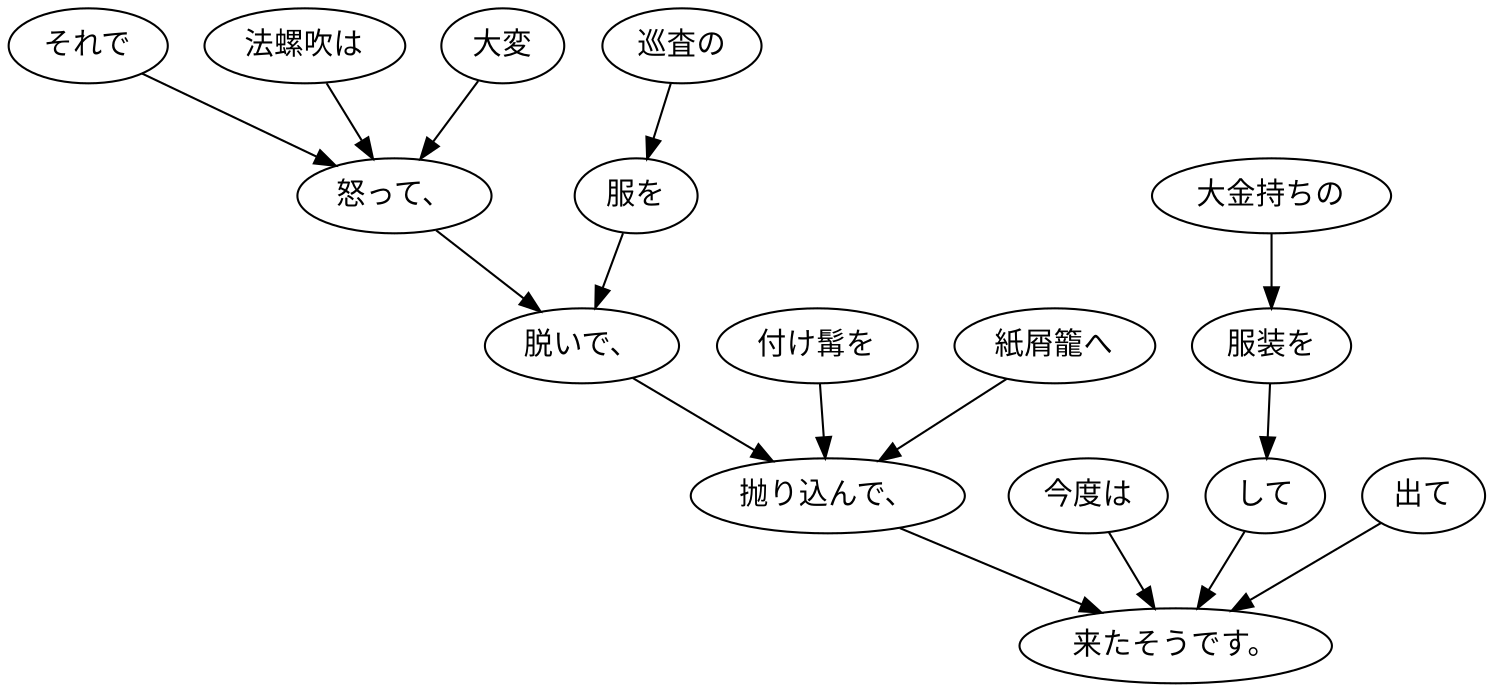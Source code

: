 digraph graph6865 {
	node0 [label="それで"];
	node1 [label="法螺吹は"];
	node2 [label="大変"];
	node3 [label="怒って、"];
	node4 [label="巡査の"];
	node5 [label="服を"];
	node6 [label="脱いで、"];
	node7 [label="付け髯を"];
	node8 [label="紙屑籠へ"];
	node9 [label="抛り込んで、"];
	node10 [label="今度は"];
	node11 [label="大金持ちの"];
	node12 [label="服装を"];
	node13 [label="して"];
	node14 [label="出て"];
	node15 [label="来たそうです。"];
	node0 -> node3;
	node1 -> node3;
	node2 -> node3;
	node3 -> node6;
	node4 -> node5;
	node5 -> node6;
	node6 -> node9;
	node7 -> node9;
	node8 -> node9;
	node9 -> node15;
	node10 -> node15;
	node11 -> node12;
	node12 -> node13;
	node13 -> node15;
	node14 -> node15;
}
